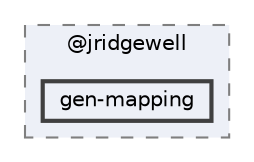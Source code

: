 digraph "pkiclassroomrescheduler/src/main/frontend/node_modules/@jridgewell/gen-mapping"
{
 // LATEX_PDF_SIZE
  bgcolor="transparent";
  edge [fontname=Helvetica,fontsize=10,labelfontname=Helvetica,labelfontsize=10];
  node [fontname=Helvetica,fontsize=10,shape=box,height=0.2,width=0.4];
  compound=true
  subgraph clusterdir_f70693803f4b14680b0221a72085aae5 {
    graph [ bgcolor="#edf0f7", pencolor="grey50", label="@jridgewell", fontname=Helvetica,fontsize=10 style="filled,dashed", URL="dir_f70693803f4b14680b0221a72085aae5.html",tooltip=""]
  dir_2a015f61858f475f9dbb60309acce925 [label="gen-mapping", fillcolor="#edf0f7", color="grey25", style="filled,bold", URL="dir_2a015f61858f475f9dbb60309acce925.html",tooltip=""];
  }
}
